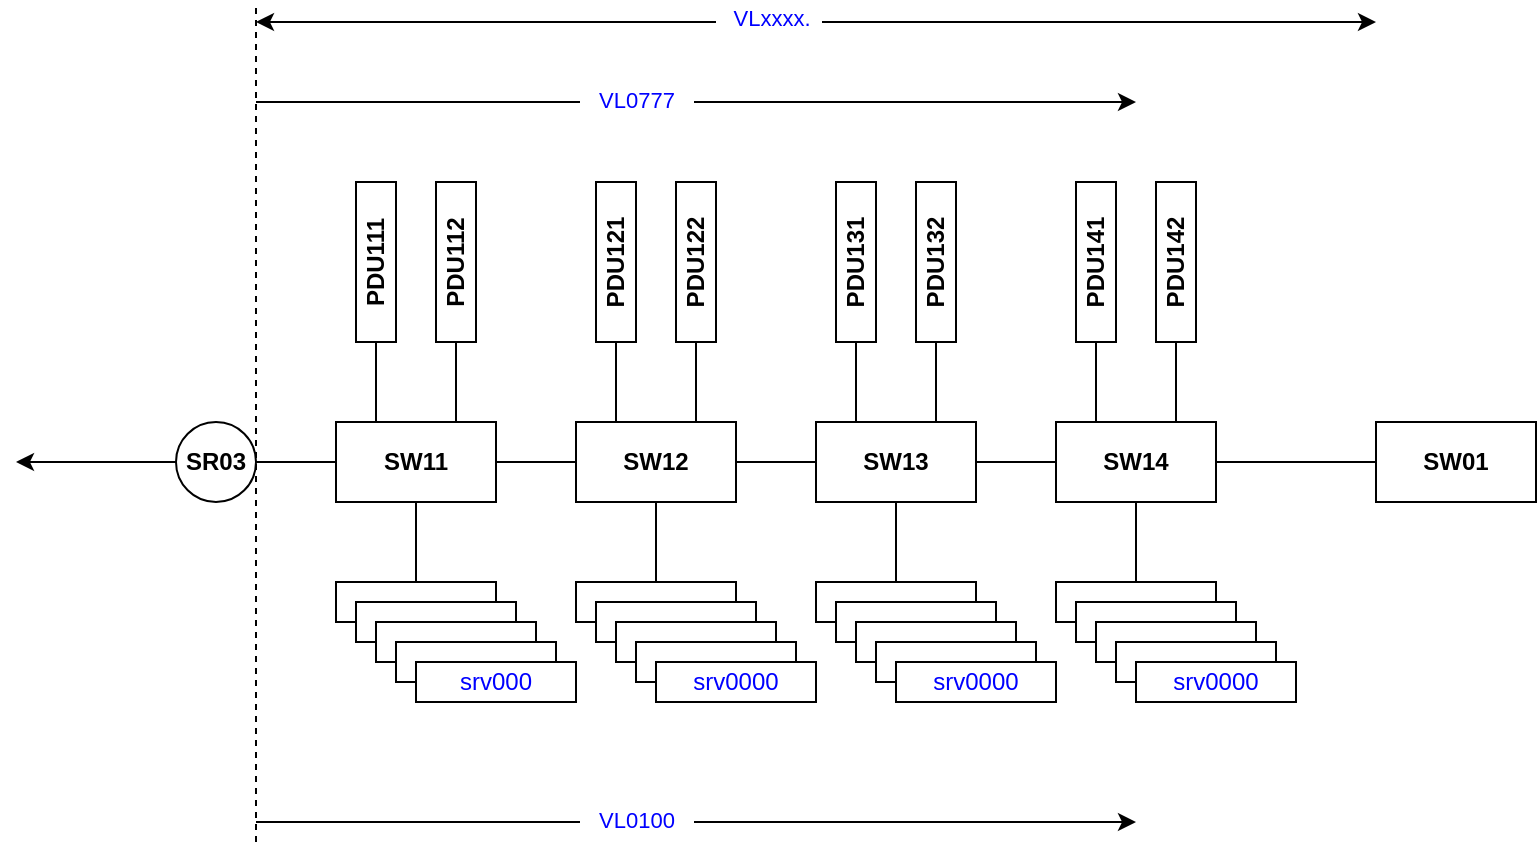 <mxfile version="13.8.6" type="github">
  <diagram id="XWeVd_jk2KBsiz_X4NiZ" name="Page-1">
    <mxGraphModel dx="741" dy="519" grid="1" gridSize="10" guides="1" tooltips="1" connect="1" arrows="1" fold="1" page="1" pageScale="1" pageWidth="827" pageHeight="1169" math="0" shadow="0">
      <root>
        <mxCell id="0" />
        <mxCell id="1" parent="0" />
        <mxCell id="wvHs_OoFRkiT8NLEskQe-4" value="SR03" style="ellipse;whiteSpace=wrap;html=1;aspect=fixed;fontStyle=1" vertex="1" parent="1">
          <mxGeometry x="120" y="560" width="40" height="40" as="geometry" />
        </mxCell>
        <mxCell id="wvHs_OoFRkiT8NLEskQe-5" value="SW11" style="rounded=0;whiteSpace=wrap;html=1;fontStyle=1" vertex="1" parent="1">
          <mxGeometry x="200" y="560" width="80" height="40" as="geometry" />
        </mxCell>
        <mxCell id="wvHs_OoFRkiT8NLEskQe-6" value="SW12" style="rounded=0;whiteSpace=wrap;html=1;fontStyle=1" vertex="1" parent="1">
          <mxGeometry x="320" y="560" width="80" height="40" as="geometry" />
        </mxCell>
        <mxCell id="wvHs_OoFRkiT8NLEskQe-7" value="SW13" style="rounded=0;whiteSpace=wrap;html=1;fontStyle=1" vertex="1" parent="1">
          <mxGeometry x="440" y="560" width="80" height="40" as="geometry" />
        </mxCell>
        <mxCell id="wvHs_OoFRkiT8NLEskQe-8" value="SW14" style="rounded=0;whiteSpace=wrap;html=1;fontStyle=1" vertex="1" parent="1">
          <mxGeometry x="560" y="560" width="80" height="40" as="geometry" />
        </mxCell>
        <mxCell id="wvHs_OoFRkiT8NLEskQe-9" value="" style="endArrow=none;html=1;exitX=0;exitY=0.5;exitDx=0;exitDy=0;entryX=1;entryY=0.5;entryDx=0;entryDy=0;" edge="1" parent="1" source="wvHs_OoFRkiT8NLEskQe-5" target="wvHs_OoFRkiT8NLEskQe-4">
          <mxGeometry width="50" height="50" relative="1" as="geometry">
            <mxPoint x="130" y="710" as="sourcePoint" />
            <mxPoint x="160" y="580" as="targetPoint" />
          </mxGeometry>
        </mxCell>
        <mxCell id="wvHs_OoFRkiT8NLEskQe-10" value="" style="endArrow=none;html=1;exitX=1;exitY=0.5;exitDx=0;exitDy=0;entryX=0;entryY=0.5;entryDx=0;entryDy=0;" edge="1" parent="1" source="wvHs_OoFRkiT8NLEskQe-5" target="wvHs_OoFRkiT8NLEskQe-6">
          <mxGeometry width="50" height="50" relative="1" as="geometry">
            <mxPoint x="210" y="590" as="sourcePoint" />
            <mxPoint x="170" y="590" as="targetPoint" />
          </mxGeometry>
        </mxCell>
        <mxCell id="wvHs_OoFRkiT8NLEskQe-11" value="" style="endArrow=none;html=1;entryX=0;entryY=0.5;entryDx=0;entryDy=0;exitX=1;exitY=0.5;exitDx=0;exitDy=0;" edge="1" parent="1" source="wvHs_OoFRkiT8NLEskQe-7" target="wvHs_OoFRkiT8NLEskQe-8">
          <mxGeometry width="50" height="50" relative="1" as="geometry">
            <mxPoint x="540" y="610" as="sourcePoint" />
            <mxPoint x="560" y="579.75" as="targetPoint" />
          </mxGeometry>
        </mxCell>
        <mxCell id="wvHs_OoFRkiT8NLEskQe-12" value="" style="endArrow=none;html=1;exitX=1;exitY=0.5;exitDx=0;exitDy=0;entryX=0;entryY=0.5;entryDx=0;entryDy=0;" edge="1" parent="1" source="wvHs_OoFRkiT8NLEskQe-6" target="wvHs_OoFRkiT8NLEskQe-7">
          <mxGeometry width="50" height="50" relative="1" as="geometry">
            <mxPoint x="400" y="579.75" as="sourcePoint" />
            <mxPoint x="440" y="579.75" as="targetPoint" />
          </mxGeometry>
        </mxCell>
        <mxCell id="wvHs_OoFRkiT8NLEskQe-13" value="" style="endArrow=classic;html=1;exitX=0;exitY=0.5;exitDx=0;exitDy=0;" edge="1" parent="1" source="wvHs_OoFRkiT8NLEskQe-4">
          <mxGeometry width="50" height="50" relative="1" as="geometry">
            <mxPoint x="110" y="620" as="sourcePoint" />
            <mxPoint x="40" y="580" as="targetPoint" />
          </mxGeometry>
        </mxCell>
        <mxCell id="wvHs_OoFRkiT8NLEskQe-15" value="PDU111" style="rounded=0;whiteSpace=wrap;html=1;horizontal=0;fontStyle=1" vertex="1" parent="1">
          <mxGeometry x="210" y="440" width="20" height="80" as="geometry" />
        </mxCell>
        <mxCell id="wvHs_OoFRkiT8NLEskQe-16" value="PDU112" style="rounded=0;whiteSpace=wrap;html=1;horizontal=0;fontStyle=1" vertex="1" parent="1">
          <mxGeometry x="250" y="440" width="20" height="80" as="geometry" />
        </mxCell>
        <mxCell id="wvHs_OoFRkiT8NLEskQe-17" value="" style="endArrow=none;html=1;fontColor=#FFA742;entryX=0.5;entryY=1;entryDx=0;entryDy=0;exitX=0.25;exitY=0;exitDx=0;exitDy=0;" edge="1" parent="1" source="wvHs_OoFRkiT8NLEskQe-5" target="wvHs_OoFRkiT8NLEskQe-15">
          <mxGeometry width="50" height="50" relative="1" as="geometry">
            <mxPoint x="160" y="560" as="sourcePoint" />
            <mxPoint x="210" y="510" as="targetPoint" />
          </mxGeometry>
        </mxCell>
        <mxCell id="wvHs_OoFRkiT8NLEskQe-18" value="" style="endArrow=none;html=1;fontColor=#FFA742;entryX=0.5;entryY=1;entryDx=0;entryDy=0;exitX=0.75;exitY=0;exitDx=0;exitDy=0;" edge="1" parent="1" source="wvHs_OoFRkiT8NLEskQe-5" target="wvHs_OoFRkiT8NLEskQe-16">
          <mxGeometry width="50" height="50" relative="1" as="geometry">
            <mxPoint x="260" y="550" as="sourcePoint" />
            <mxPoint x="230" y="530" as="targetPoint" />
          </mxGeometry>
        </mxCell>
        <mxCell id="wvHs_OoFRkiT8NLEskQe-19" value="PDU121" style="rounded=0;whiteSpace=wrap;html=1;horizontal=0;fontStyle=1" vertex="1" parent="1">
          <mxGeometry x="330" y="440" width="20" height="80" as="geometry" />
        </mxCell>
        <mxCell id="wvHs_OoFRkiT8NLEskQe-20" value="PDU122" style="rounded=0;whiteSpace=wrap;html=1;horizontal=0;fontStyle=1" vertex="1" parent="1">
          <mxGeometry x="370" y="440" width="20" height="80" as="geometry" />
        </mxCell>
        <mxCell id="wvHs_OoFRkiT8NLEskQe-21" value="" style="endArrow=none;html=1;fontColor=#FFA742;entryX=0.5;entryY=1;entryDx=0;entryDy=0;exitX=0.25;exitY=0;exitDx=0;exitDy=0;" edge="1" parent="1" target="wvHs_OoFRkiT8NLEskQe-19" source="wvHs_OoFRkiT8NLEskQe-6">
          <mxGeometry width="50" height="50" relative="1" as="geometry">
            <mxPoint x="340" y="560" as="sourcePoint" />
            <mxPoint x="330" y="510" as="targetPoint" />
          </mxGeometry>
        </mxCell>
        <mxCell id="wvHs_OoFRkiT8NLEskQe-22" value="" style="endArrow=none;html=1;fontColor=#FFA742;entryX=0.5;entryY=1;entryDx=0;entryDy=0;exitX=0.75;exitY=0;exitDx=0;exitDy=0;" edge="1" parent="1" target="wvHs_OoFRkiT8NLEskQe-20" source="wvHs_OoFRkiT8NLEskQe-6">
          <mxGeometry width="50" height="50" relative="1" as="geometry">
            <mxPoint x="380" y="560" as="sourcePoint" />
            <mxPoint x="350" y="530" as="targetPoint" />
          </mxGeometry>
        </mxCell>
        <mxCell id="wvHs_OoFRkiT8NLEskQe-23" value="PDU131" style="rounded=0;whiteSpace=wrap;html=1;horizontal=0;fontStyle=1" vertex="1" parent="1">
          <mxGeometry x="450" y="440" width="20" height="80" as="geometry" />
        </mxCell>
        <mxCell id="wvHs_OoFRkiT8NLEskQe-24" value="PDU132" style="rounded=0;whiteSpace=wrap;html=1;horizontal=0;fontStyle=1" vertex="1" parent="1">
          <mxGeometry x="490" y="440" width="20" height="80" as="geometry" />
        </mxCell>
        <mxCell id="wvHs_OoFRkiT8NLEskQe-25" value="" style="endArrow=none;html=1;fontColor=#FFA742;entryX=0.5;entryY=1;entryDx=0;entryDy=0;exitX=0.25;exitY=0;exitDx=0;exitDy=0;" edge="1" parent="1" target="wvHs_OoFRkiT8NLEskQe-23" source="wvHs_OoFRkiT8NLEskQe-7">
          <mxGeometry width="50" height="50" relative="1" as="geometry">
            <mxPoint x="460" y="560" as="sourcePoint" />
            <mxPoint x="450" y="510" as="targetPoint" />
          </mxGeometry>
        </mxCell>
        <mxCell id="wvHs_OoFRkiT8NLEskQe-26" value="" style="endArrow=none;html=1;fontColor=#FFA742;entryX=0.5;entryY=1;entryDx=0;entryDy=0;exitX=0.75;exitY=0;exitDx=0;exitDy=0;" edge="1" parent="1" target="wvHs_OoFRkiT8NLEskQe-24" source="wvHs_OoFRkiT8NLEskQe-7">
          <mxGeometry width="50" height="50" relative="1" as="geometry">
            <mxPoint x="500" y="560" as="sourcePoint" />
            <mxPoint x="470" y="530" as="targetPoint" />
          </mxGeometry>
        </mxCell>
        <mxCell id="wvHs_OoFRkiT8NLEskQe-27" value="PDU141" style="rounded=0;whiteSpace=wrap;html=1;horizontal=0;fontStyle=1" vertex="1" parent="1">
          <mxGeometry x="570" y="440" width="20" height="80" as="geometry" />
        </mxCell>
        <mxCell id="wvHs_OoFRkiT8NLEskQe-28" value="PDU142" style="rounded=0;whiteSpace=wrap;html=1;horizontal=0;fontStyle=1" vertex="1" parent="1">
          <mxGeometry x="610" y="440" width="20" height="80" as="geometry" />
        </mxCell>
        <mxCell id="wvHs_OoFRkiT8NLEskQe-29" value="" style="endArrow=none;html=1;fontColor=#FFA742;entryX=0.5;entryY=1;entryDx=0;entryDy=0;exitX=0.25;exitY=0;exitDx=0;exitDy=0;" edge="1" parent="1" target="wvHs_OoFRkiT8NLEskQe-27" source="wvHs_OoFRkiT8NLEskQe-8">
          <mxGeometry width="50" height="50" relative="1" as="geometry">
            <mxPoint x="580" y="560" as="sourcePoint" />
            <mxPoint x="570" y="510" as="targetPoint" />
          </mxGeometry>
        </mxCell>
        <mxCell id="wvHs_OoFRkiT8NLEskQe-30" value="" style="endArrow=none;html=1;fontColor=#FFA742;entryX=0.5;entryY=1;entryDx=0;entryDy=0;exitX=0.75;exitY=0;exitDx=0;exitDy=0;" edge="1" parent="1" target="wvHs_OoFRkiT8NLEskQe-28" source="wvHs_OoFRkiT8NLEskQe-8">
          <mxGeometry width="50" height="50" relative="1" as="geometry">
            <mxPoint x="620" y="560" as="sourcePoint" />
            <mxPoint x="590" y="530" as="targetPoint" />
          </mxGeometry>
        </mxCell>
        <mxCell id="wvHs_OoFRkiT8NLEskQe-32" value="" style="endArrow=none;html=1;exitX=0;exitY=0.5;exitDx=0;exitDy=0;entryX=1;entryY=0.5;entryDx=0;entryDy=0;" edge="1" parent="1" target="wvHs_OoFRkiT8NLEskQe-8" source="wvHs_OoFRkiT8NLEskQe-34">
          <mxGeometry width="50" height="50" relative="1" as="geometry">
            <mxPoint x="760" y="640" as="sourcePoint" />
            <mxPoint x="720.0" y="640" as="targetPoint" />
          </mxGeometry>
        </mxCell>
        <mxCell id="wvHs_OoFRkiT8NLEskQe-34" value="SW01" style="rounded=0;whiteSpace=wrap;html=1;fontStyle=1" vertex="1" parent="1">
          <mxGeometry x="720" y="560" width="80" height="40" as="geometry" />
        </mxCell>
        <mxCell id="wvHs_OoFRkiT8NLEskQe-35" value="" style="endArrow=classic;startArrow=classic;html=1;fontColor=#FFA742;" edge="1" parent="1">
          <mxGeometry width="50" height="50" relative="1" as="geometry">
            <mxPoint x="160" y="360" as="sourcePoint" />
            <mxPoint x="720" y="360" as="targetPoint" />
          </mxGeometry>
        </mxCell>
        <mxCell id="wvHs_OoFRkiT8NLEskQe-36" value="&amp;nbsp; &amp;nbsp;VLxxxx.&amp;nbsp;&amp;nbsp;" style="edgeLabel;html=1;align=center;verticalAlign=middle;resizable=0;points=[];fontColor=#0000FF;" vertex="1" connectable="0" parent="wvHs_OoFRkiT8NLEskQe-35">
          <mxGeometry x="-0.087" y="2" relative="1" as="geometry">
            <mxPoint as="offset" />
          </mxGeometry>
        </mxCell>
        <mxCell id="wvHs_OoFRkiT8NLEskQe-37" value="" style="rounded=0;whiteSpace=wrap;html=1;fontColor=#0000FF;" vertex="1" parent="1">
          <mxGeometry x="200" y="640" width="80" height="20" as="geometry" />
        </mxCell>
        <mxCell id="wvHs_OoFRkiT8NLEskQe-39" value="" style="rounded=0;whiteSpace=wrap;html=1;fontColor=#0000FF;" vertex="1" parent="1">
          <mxGeometry x="210" y="650" width="80" height="20" as="geometry" />
        </mxCell>
        <mxCell id="wvHs_OoFRkiT8NLEskQe-40" value="" style="rounded=0;whiteSpace=wrap;html=1;fontColor=#0000FF;" vertex="1" parent="1">
          <mxGeometry x="220" y="660" width="80" height="20" as="geometry" />
        </mxCell>
        <mxCell id="wvHs_OoFRkiT8NLEskQe-41" value="" style="rounded=0;whiteSpace=wrap;html=1;fontColor=#0000FF;" vertex="1" parent="1">
          <mxGeometry x="230" y="670" width="80" height="20" as="geometry" />
        </mxCell>
        <mxCell id="wvHs_OoFRkiT8NLEskQe-42" value="srv000" style="rounded=0;whiteSpace=wrap;html=1;fontColor=#0000FF;" vertex="1" parent="1">
          <mxGeometry x="240" y="680" width="80" height="20" as="geometry" />
        </mxCell>
        <mxCell id="wvHs_OoFRkiT8NLEskQe-43" value="" style="rounded=0;whiteSpace=wrap;html=1;fontColor=#0000FF;" vertex="1" parent="1">
          <mxGeometry x="320" y="640" width="80" height="20" as="geometry" />
        </mxCell>
        <mxCell id="wvHs_OoFRkiT8NLEskQe-44" value="" style="rounded=0;whiteSpace=wrap;html=1;fontColor=#0000FF;" vertex="1" parent="1">
          <mxGeometry x="330" y="650" width="80" height="20" as="geometry" />
        </mxCell>
        <mxCell id="wvHs_OoFRkiT8NLEskQe-45" value="" style="rounded=0;whiteSpace=wrap;html=1;fontColor=#0000FF;" vertex="1" parent="1">
          <mxGeometry x="340" y="660" width="80" height="20" as="geometry" />
        </mxCell>
        <mxCell id="wvHs_OoFRkiT8NLEskQe-46" value="" style="rounded=0;whiteSpace=wrap;html=1;fontColor=#0000FF;" vertex="1" parent="1">
          <mxGeometry x="350" y="670" width="80" height="20" as="geometry" />
        </mxCell>
        <mxCell id="wvHs_OoFRkiT8NLEskQe-47" value="srv0000" style="rounded=0;whiteSpace=wrap;html=1;fontColor=#0000FF;" vertex="1" parent="1">
          <mxGeometry x="360" y="680" width="80" height="20" as="geometry" />
        </mxCell>
        <mxCell id="wvHs_OoFRkiT8NLEskQe-53" value="" style="rounded=0;whiteSpace=wrap;html=1;fontColor=#0000FF;" vertex="1" parent="1">
          <mxGeometry x="440" y="640" width="80" height="20" as="geometry" />
        </mxCell>
        <mxCell id="wvHs_OoFRkiT8NLEskQe-54" value="" style="rounded=0;whiteSpace=wrap;html=1;fontColor=#0000FF;" vertex="1" parent="1">
          <mxGeometry x="450" y="650" width="80" height="20" as="geometry" />
        </mxCell>
        <mxCell id="wvHs_OoFRkiT8NLEskQe-55" value="" style="rounded=0;whiteSpace=wrap;html=1;fontColor=#0000FF;" vertex="1" parent="1">
          <mxGeometry x="460" y="660" width="80" height="20" as="geometry" />
        </mxCell>
        <mxCell id="wvHs_OoFRkiT8NLEskQe-56" value="" style="rounded=0;whiteSpace=wrap;html=1;fontColor=#0000FF;" vertex="1" parent="1">
          <mxGeometry x="470" y="670" width="80" height="20" as="geometry" />
        </mxCell>
        <mxCell id="wvHs_OoFRkiT8NLEskQe-57" value="srv0000" style="rounded=0;whiteSpace=wrap;html=1;fontColor=#0000FF;" vertex="1" parent="1">
          <mxGeometry x="480" y="680" width="80" height="20" as="geometry" />
        </mxCell>
        <mxCell id="wvHs_OoFRkiT8NLEskQe-58" value="" style="rounded=0;whiteSpace=wrap;html=1;fontColor=#0000FF;" vertex="1" parent="1">
          <mxGeometry x="560" y="640" width="80" height="20" as="geometry" />
        </mxCell>
        <mxCell id="wvHs_OoFRkiT8NLEskQe-59" value="" style="rounded=0;whiteSpace=wrap;html=1;fontColor=#0000FF;" vertex="1" parent="1">
          <mxGeometry x="570" y="650" width="80" height="20" as="geometry" />
        </mxCell>
        <mxCell id="wvHs_OoFRkiT8NLEskQe-60" value="" style="rounded=0;whiteSpace=wrap;html=1;fontColor=#0000FF;" vertex="1" parent="1">
          <mxGeometry x="580" y="660" width="80" height="20" as="geometry" />
        </mxCell>
        <mxCell id="wvHs_OoFRkiT8NLEskQe-61" value="" style="rounded=0;whiteSpace=wrap;html=1;fontColor=#0000FF;" vertex="1" parent="1">
          <mxGeometry x="590" y="670" width="80" height="20" as="geometry" />
        </mxCell>
        <mxCell id="wvHs_OoFRkiT8NLEskQe-62" value="srv0000" style="rounded=0;whiteSpace=wrap;html=1;fontColor=#0000FF;" vertex="1" parent="1">
          <mxGeometry x="600" y="680" width="80" height="20" as="geometry" />
        </mxCell>
        <mxCell id="wvHs_OoFRkiT8NLEskQe-63" value="" style="endArrow=none;html=1;fontColor=#FFA742;entryX=0.5;entryY=1;entryDx=0;entryDy=0;exitX=0.5;exitY=0;exitDx=0;exitDy=0;" edge="1" parent="1" source="wvHs_OoFRkiT8NLEskQe-37" target="wvHs_OoFRkiT8NLEskQe-5">
          <mxGeometry width="50" height="50" relative="1" as="geometry">
            <mxPoint x="230" y="570" as="sourcePoint" />
            <mxPoint x="230" y="530" as="targetPoint" />
          </mxGeometry>
        </mxCell>
        <mxCell id="wvHs_OoFRkiT8NLEskQe-64" value="" style="endArrow=none;html=1;fontColor=#FFA742;entryX=0.5;entryY=1;entryDx=0;entryDy=0;exitX=0.5;exitY=0;exitDx=0;exitDy=0;" edge="1" parent="1" source="wvHs_OoFRkiT8NLEskQe-43" target="wvHs_OoFRkiT8NLEskQe-6">
          <mxGeometry width="50" height="50" relative="1" as="geometry">
            <mxPoint x="329.13" y="810" as="sourcePoint" />
            <mxPoint x="329.13" y="770" as="targetPoint" />
          </mxGeometry>
        </mxCell>
        <mxCell id="wvHs_OoFRkiT8NLEskQe-65" value="" style="endArrow=none;html=1;fontColor=#FFA742;entryX=0.5;entryY=1;entryDx=0;entryDy=0;exitX=0.5;exitY=0;exitDx=0;exitDy=0;" edge="1" parent="1" source="wvHs_OoFRkiT8NLEskQe-53" target="wvHs_OoFRkiT8NLEskQe-7">
          <mxGeometry width="50" height="50" relative="1" as="geometry">
            <mxPoint x="370" y="650" as="sourcePoint" />
            <mxPoint x="370" y="610" as="targetPoint" />
          </mxGeometry>
        </mxCell>
        <mxCell id="wvHs_OoFRkiT8NLEskQe-66" value="" style="endArrow=none;html=1;fontColor=#FFA742;entryX=0.5;entryY=1;entryDx=0;entryDy=0;exitX=0.5;exitY=0;exitDx=0;exitDy=0;" edge="1" parent="1" source="wvHs_OoFRkiT8NLEskQe-58" target="wvHs_OoFRkiT8NLEskQe-8">
          <mxGeometry width="50" height="50" relative="1" as="geometry">
            <mxPoint x="380" y="660" as="sourcePoint" />
            <mxPoint x="380" y="620" as="targetPoint" />
          </mxGeometry>
        </mxCell>
        <mxCell id="wvHs_OoFRkiT8NLEskQe-67" value="" style="endArrow=classic;html=1;fontColor=#0000FF;" edge="1" parent="1">
          <mxGeometry width="50" height="50" relative="1" as="geometry">
            <mxPoint x="160" y="760" as="sourcePoint" />
            <mxPoint x="600" y="760" as="targetPoint" />
          </mxGeometry>
        </mxCell>
        <mxCell id="wvHs_OoFRkiT8NLEskQe-68" value="&amp;nbsp; &amp;nbsp;VL0100&amp;nbsp; &amp;nbsp;" style="edgeLabel;html=1;align=center;verticalAlign=middle;resizable=0;points=[];fontColor=#0000FF;" vertex="1" connectable="0" parent="wvHs_OoFRkiT8NLEskQe-67">
          <mxGeometry x="-0.384" y="1" relative="1" as="geometry">
            <mxPoint x="54.35" as="offset" />
          </mxGeometry>
        </mxCell>
        <mxCell id="wvHs_OoFRkiT8NLEskQe-69" value="" style="endArrow=classic;html=1;fontColor=#0000FF;" edge="1" parent="1">
          <mxGeometry width="50" height="50" relative="1" as="geometry">
            <mxPoint x="160" y="400" as="sourcePoint" />
            <mxPoint x="600" y="400" as="targetPoint" />
          </mxGeometry>
        </mxCell>
        <mxCell id="wvHs_OoFRkiT8NLEskQe-70" value="&amp;nbsp; &amp;nbsp;VL0777&amp;nbsp; &amp;nbsp;" style="edgeLabel;html=1;align=center;verticalAlign=middle;resizable=0;points=[];fontColor=#0000FF;" vertex="1" connectable="0" parent="wvHs_OoFRkiT8NLEskQe-69">
          <mxGeometry x="-0.384" y="1" relative="1" as="geometry">
            <mxPoint x="54.35" as="offset" />
          </mxGeometry>
        </mxCell>
        <mxCell id="wvHs_OoFRkiT8NLEskQe-71" value="" style="endArrow=none;dashed=1;html=1;fontColor=#0000FF;" edge="1" parent="1">
          <mxGeometry width="50" height="50" relative="1" as="geometry">
            <mxPoint x="160" y="770" as="sourcePoint" />
            <mxPoint x="160" y="350" as="targetPoint" />
          </mxGeometry>
        </mxCell>
      </root>
    </mxGraphModel>
  </diagram>
</mxfile>

